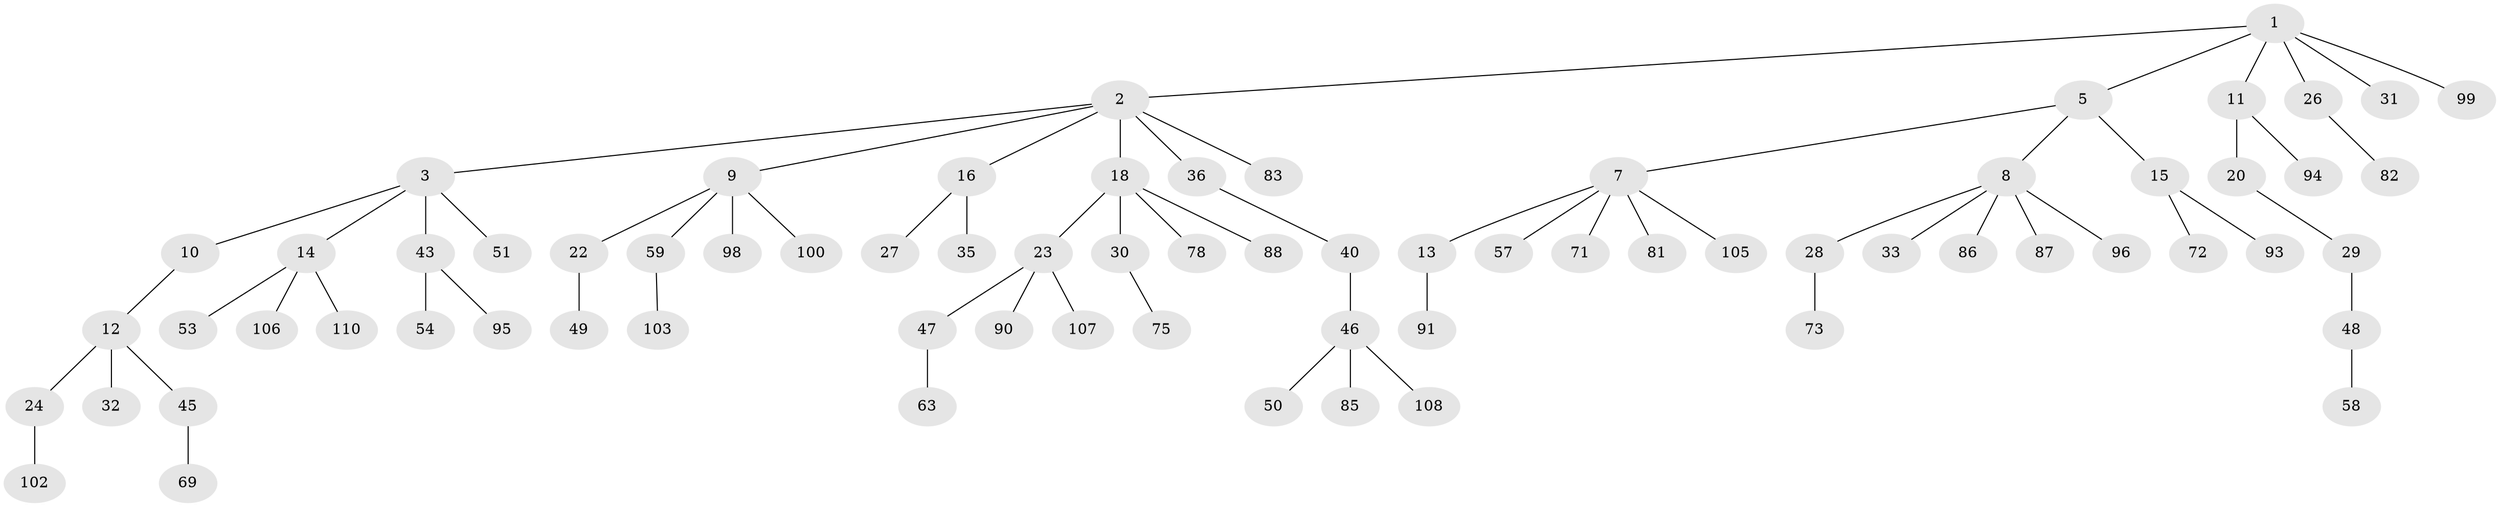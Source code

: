 // original degree distribution, {7: 0.01818181818181818, 6: 0.00909090909090909, 3: 0.14545454545454545, 4: 0.05454545454545454, 5: 0.02727272727272727, 1: 0.4818181818181818, 2: 0.2636363636363636}
// Generated by graph-tools (version 1.1) at 2025/11/02/27/25 16:11:29]
// undirected, 73 vertices, 72 edges
graph export_dot {
graph [start="1"]
  node [color=gray90,style=filled];
  1 [super="+17"];
  2 [super="+6"];
  3 [super="+4"];
  5 [super="+84"];
  7 [super="+39"];
  8 [super="+61"];
  9 [super="+21"];
  10 [super="+74"];
  11 [super="+76"];
  12 [super="+42"];
  13 [super="+62"];
  14 [super="+41"];
  15 [super="+19"];
  16 [super="+25"];
  18 [super="+70"];
  20 [super="+38"];
  22 [super="+44"];
  23 [super="+79"];
  24 [super="+64"];
  26 [super="+56"];
  27;
  28 [super="+34"];
  29;
  30 [super="+65"];
  31;
  32;
  33;
  35 [super="+101"];
  36 [super="+37"];
  40;
  43 [super="+52"];
  45 [super="+68"];
  46 [super="+60"];
  47 [super="+55"];
  48;
  49;
  50;
  51;
  53 [super="+92"];
  54;
  57 [super="+66"];
  58 [super="+104"];
  59 [super="+77"];
  63 [super="+67"];
  69 [super="+89"];
  71 [super="+80"];
  72;
  73;
  75;
  78;
  81;
  82;
  83;
  85;
  86;
  87;
  88;
  90;
  91;
  93;
  94 [super="+97"];
  95;
  96 [super="+109"];
  98;
  99;
  100;
  102;
  103;
  105;
  106;
  107;
  108;
  110;
  1 -- 2;
  1 -- 5;
  1 -- 11;
  1 -- 26;
  1 -- 31;
  1 -- 99;
  2 -- 3;
  2 -- 16;
  2 -- 18;
  2 -- 83;
  2 -- 9;
  2 -- 36;
  3 -- 43;
  3 -- 51;
  3 -- 10;
  3 -- 14;
  5 -- 7;
  5 -- 8;
  5 -- 15;
  7 -- 13;
  7 -- 81;
  7 -- 105;
  7 -- 57;
  7 -- 71;
  8 -- 28;
  8 -- 33;
  8 -- 86;
  8 -- 87;
  8 -- 96;
  9 -- 59;
  9 -- 98;
  9 -- 100;
  9 -- 22;
  10 -- 12;
  11 -- 20;
  11 -- 94;
  12 -- 24;
  12 -- 32;
  12 -- 45;
  13 -- 91;
  14 -- 106;
  14 -- 110;
  14 -- 53;
  15 -- 72;
  15 -- 93;
  16 -- 27;
  16 -- 35;
  18 -- 23;
  18 -- 30;
  18 -- 88;
  18 -- 78;
  20 -- 29;
  22 -- 49;
  23 -- 47;
  23 -- 90;
  23 -- 107;
  24 -- 102;
  26 -- 82;
  28 -- 73;
  29 -- 48;
  30 -- 75;
  36 -- 40;
  40 -- 46;
  43 -- 54;
  43 -- 95;
  45 -- 69;
  46 -- 50;
  46 -- 108;
  46 -- 85;
  47 -- 63;
  48 -- 58;
  59 -- 103;
}
